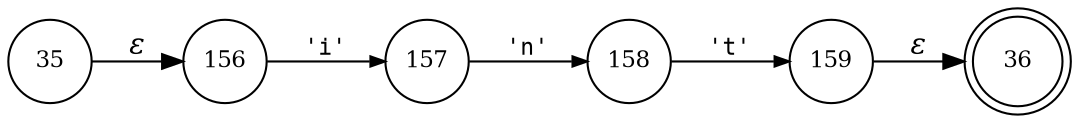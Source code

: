 digraph ATN {
rankdir=LR;
s36[fontsize=11, label="36", shape=doublecircle, fixedsize=true, width=.6];
s35[fontsize=11,label="35", shape=circle, fixedsize=true, width=.55, peripheries=1];
s156[fontsize=11,label="156", shape=circle, fixedsize=true, width=.55, peripheries=1];
s157[fontsize=11,label="157", shape=circle, fixedsize=true, width=.55, peripheries=1];
s158[fontsize=11,label="158", shape=circle, fixedsize=true, width=.55, peripheries=1];
s159[fontsize=11,label="159", shape=circle, fixedsize=true, width=.55, peripheries=1];
s35 -> s156 [fontname="Times-Italic", label="&epsilon;"];
s156 -> s157 [fontsize=11, fontname="Courier", arrowsize=.7, label = "'i'", arrowhead = normal];
s157 -> s158 [fontsize=11, fontname="Courier", arrowsize=.7, label = "'n'", arrowhead = normal];
s158 -> s159 [fontsize=11, fontname="Courier", arrowsize=.7, label = "'t'", arrowhead = normal];
s159 -> s36 [fontname="Times-Italic", label="&epsilon;"];
}
